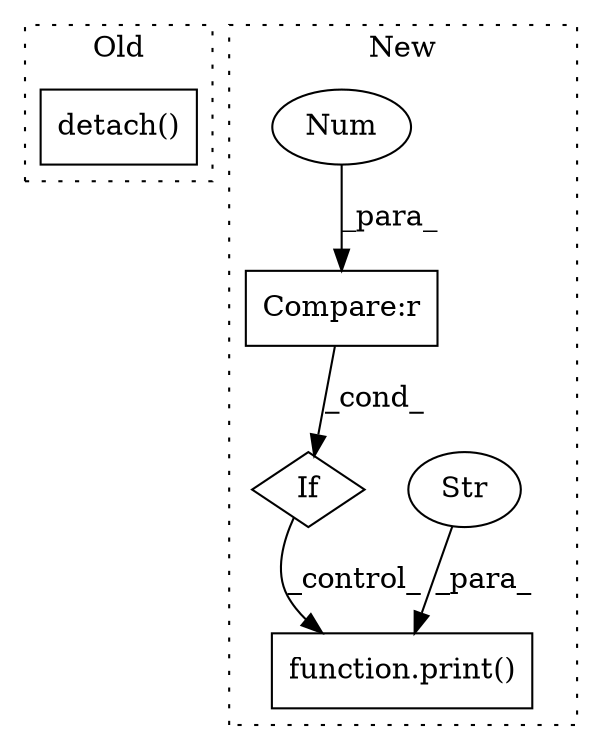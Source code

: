 digraph G {
subgraph cluster0 {
1 [label="detach()" a="75" s="3134" l="18" shape="box"];
label = "Old";
style="dotted";
}
subgraph cluster1 {
2 [label="function.print()" a="75" s="2876,2979" l="6,1" shape="box"];
3 [label="Str" a="66" s="2882" l="97" shape="ellipse"];
4 [label="If" a="96" s="2834" l="3" shape="diamond"];
5 [label="Compare:r" a="40" s="2837" l="9" shape="box"];
6 [label="Num" a="76" s="2845" l="1" shape="ellipse"];
label = "New";
style="dotted";
}
3 -> 2 [label="_para_"];
4 -> 2 [label="_control_"];
5 -> 4 [label="_cond_"];
6 -> 5 [label="_para_"];
}